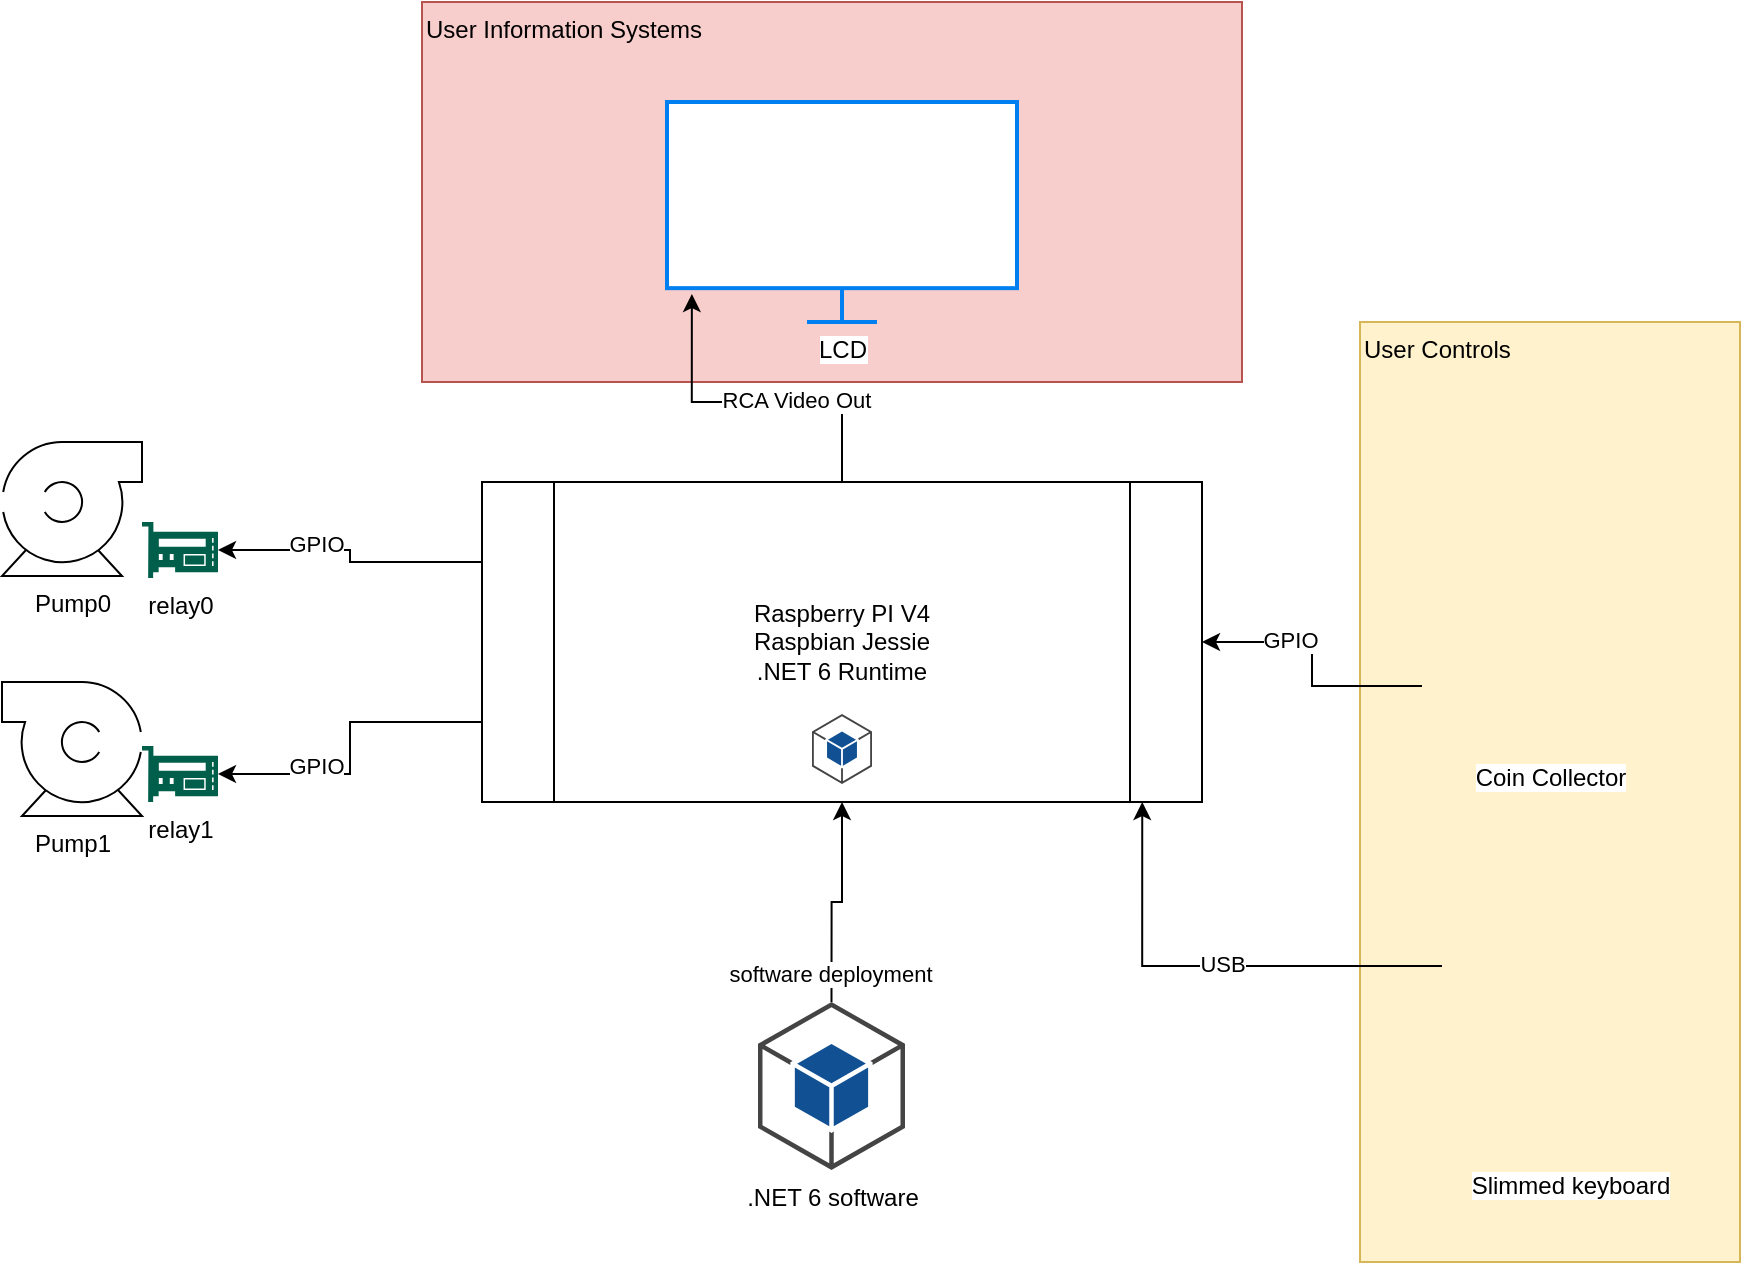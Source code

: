 <mxfile version="16.5.2" type="github">
  <diagram id="jge-4sbgDJD4wPyB6Gwo" name="Page-1">
    <mxGraphModel dx="1422" dy="786" grid="1" gridSize="10" guides="1" tooltips="1" connect="1" arrows="1" fold="1" page="1" pageScale="1" pageWidth="1169" pageHeight="827" math="0" shadow="0">
      <root>
        <mxCell id="0" />
        <mxCell id="1" parent="0" />
        <mxCell id="442QewrlNNe-WpyL2lVz-26" value="User Information Systems" style="rounded=0;whiteSpace=wrap;html=1;fillColor=#f8cecc;strokeColor=#b85450;verticalAlign=top;align=left;" vertex="1" parent="1">
          <mxGeometry x="380" y="40" width="410" height="190" as="geometry" />
        </mxCell>
        <mxCell id="442QewrlNNe-WpyL2lVz-25" value="User Controls" style="rounded=0;whiteSpace=wrap;html=1;fillColor=#fff2cc;strokeColor=#d6b656;verticalAlign=top;align=left;" vertex="1" parent="1">
          <mxGeometry x="849" y="200" width="190" height="470" as="geometry" />
        </mxCell>
        <mxCell id="442QewrlNNe-WpyL2lVz-3" value="" style="group" vertex="1" connectable="0" parent="1">
          <mxGeometry x="410" y="280" width="360" height="160" as="geometry" />
        </mxCell>
        <mxCell id="442QewrlNNe-WpyL2lVz-2" value="Raspberry PI V4&lt;br&gt;Raspbian Jessie&lt;br&gt;.NET 6 Runtime" style="shape=process;whiteSpace=wrap;html=1;backgroundOutline=1;" vertex="1" parent="442QewrlNNe-WpyL2lVz-3">
          <mxGeometry width="360" height="160" as="geometry" />
        </mxCell>
        <mxCell id="442QewrlNNe-WpyL2lVz-1" value="" style="shape=image;html=1;verticalAlign=top;verticalLabelPosition=bottom;labelBackgroundColor=#ffffff;imageAspect=0;aspect=fixed;image=https://cdn0.iconfinder.com/data/icons/font-awesome-brands-vol-2/512/raspberry-pi-128.png" vertex="1" parent="442QewrlNNe-WpyL2lVz-3">
          <mxGeometry x="270" y="109" width="49" height="49" as="geometry" />
        </mxCell>
        <mxCell id="442QewrlNNe-WpyL2lVz-27" value="" style="outlineConnect=0;dashed=0;verticalLabelPosition=bottom;verticalAlign=top;align=center;html=1;shape=mxgraph.aws3.android;fillColor=#115193;gradientColor=none;" vertex="1" parent="442QewrlNNe-WpyL2lVz-3">
          <mxGeometry x="165" y="116" width="30" height="35" as="geometry" />
        </mxCell>
        <mxCell id="442QewrlNNe-WpyL2lVz-5" style="edgeStyle=orthogonalEdgeStyle;rounded=0;orthogonalLoop=1;jettySize=auto;html=1;exitX=0.5;exitY=0;exitDx=0;exitDy=0;exitPerimeter=0;entryX=0.5;entryY=1;entryDx=0;entryDy=0;" edge="1" parent="1" source="442QewrlNNe-WpyL2lVz-4" target="442QewrlNNe-WpyL2lVz-2">
          <mxGeometry relative="1" as="geometry" />
        </mxCell>
        <mxCell id="442QewrlNNe-WpyL2lVz-6" value="software deployment" style="edgeLabel;html=1;align=center;verticalAlign=middle;resizable=0;points=[];" vertex="1" connectable="0" parent="442QewrlNNe-WpyL2lVz-5">
          <mxGeometry x="-0.734" y="1" relative="1" as="geometry">
            <mxPoint as="offset" />
          </mxGeometry>
        </mxCell>
        <mxCell id="442QewrlNNe-WpyL2lVz-4" value=".NET 6 software" style="outlineConnect=0;dashed=0;verticalLabelPosition=bottom;verticalAlign=top;align=center;html=1;shape=mxgraph.aws3.android;fillColor=#115193;gradientColor=none;" vertex="1" parent="1">
          <mxGeometry x="548" y="540" width="73.5" height="84" as="geometry" />
        </mxCell>
        <mxCell id="442QewrlNNe-WpyL2lVz-7" value="LCD" style="html=1;verticalLabelPosition=bottom;align=center;labelBackgroundColor=#ffffff;verticalAlign=top;strokeWidth=2;strokeColor=#0080F0;shadow=0;dashed=0;shape=mxgraph.ios7.icons.monitor;" vertex="1" parent="1">
          <mxGeometry x="502.5" y="90" width="175" height="110" as="geometry" />
        </mxCell>
        <mxCell id="442QewrlNNe-WpyL2lVz-8" value="Pump0" style="shape=mxgraph.pid.pumps.centrifugal_pump_1;html=1;pointerEvents=1;align=center;verticalLabelPosition=bottom;verticalAlign=top;dashed=0;" vertex="1" parent="1">
          <mxGeometry x="170" y="260" width="70" height="67" as="geometry" />
        </mxCell>
        <mxCell id="442QewrlNNe-WpyL2lVz-9" value="Pump1" style="shape=mxgraph.pid.pumps.centrifugal_pump_3;html=1;pointerEvents=1;align=center;verticalLabelPosition=bottom;verticalAlign=top;dashed=0;" vertex="1" parent="1">
          <mxGeometry x="170" y="380" width="70" height="67" as="geometry" />
        </mxCell>
        <mxCell id="442QewrlNNe-WpyL2lVz-10" style="edgeStyle=orthogonalEdgeStyle;rounded=0;orthogonalLoop=1;jettySize=auto;html=1;exitX=0.5;exitY=0;exitDx=0;exitDy=0;entryX=0.071;entryY=0.873;entryDx=0;entryDy=0;entryPerimeter=0;" edge="1" parent="1" source="442QewrlNNe-WpyL2lVz-2" target="442QewrlNNe-WpyL2lVz-7">
          <mxGeometry relative="1" as="geometry" />
        </mxCell>
        <mxCell id="442QewrlNNe-WpyL2lVz-11" value="RCA Video Out" style="edgeLabel;html=1;align=center;verticalAlign=middle;resizable=0;points=[];" vertex="1" connectable="0" parent="442QewrlNNe-WpyL2lVz-10">
          <mxGeometry x="-0.255" y="-1" relative="1" as="geometry">
            <mxPoint as="offset" />
          </mxGeometry>
        </mxCell>
        <mxCell id="442QewrlNNe-WpyL2lVz-12" value="relay0" style="sketch=0;pointerEvents=1;shadow=0;dashed=0;html=1;strokeColor=none;fillColor=#005F4B;labelPosition=center;verticalLabelPosition=bottom;verticalAlign=top;align=center;outlineConnect=0;shape=mxgraph.veeam2.hardware_controller;" vertex="1" parent="1">
          <mxGeometry x="240" y="300" width="38" height="28.0" as="geometry" />
        </mxCell>
        <mxCell id="442QewrlNNe-WpyL2lVz-13" value="relay1" style="sketch=0;pointerEvents=1;shadow=0;dashed=0;html=1;strokeColor=none;fillColor=#005F4B;labelPosition=center;verticalLabelPosition=bottom;verticalAlign=top;align=center;outlineConnect=0;shape=mxgraph.veeam2.hardware_controller;" vertex="1" parent="1">
          <mxGeometry x="240" y="412" width="38" height="28.0" as="geometry" />
        </mxCell>
        <mxCell id="442QewrlNNe-WpyL2lVz-14" style="edgeStyle=orthogonalEdgeStyle;rounded=0;orthogonalLoop=1;jettySize=auto;html=1;exitX=0;exitY=0.75;exitDx=0;exitDy=0;" edge="1" parent="1" source="442QewrlNNe-WpyL2lVz-2" target="442QewrlNNe-WpyL2lVz-13">
          <mxGeometry relative="1" as="geometry" />
        </mxCell>
        <mxCell id="442QewrlNNe-WpyL2lVz-15" value="GPIO" style="edgeLabel;html=1;align=center;verticalAlign=middle;resizable=0;points=[];" vertex="1" connectable="0" parent="442QewrlNNe-WpyL2lVz-14">
          <mxGeometry x="0.38" y="-4" relative="1" as="geometry">
            <mxPoint as="offset" />
          </mxGeometry>
        </mxCell>
        <mxCell id="442QewrlNNe-WpyL2lVz-16" style="edgeStyle=orthogonalEdgeStyle;rounded=0;orthogonalLoop=1;jettySize=auto;html=1;exitX=0;exitY=0.25;exitDx=0;exitDy=0;" edge="1" parent="1" source="442QewrlNNe-WpyL2lVz-2" target="442QewrlNNe-WpyL2lVz-12">
          <mxGeometry relative="1" as="geometry" />
        </mxCell>
        <mxCell id="442QewrlNNe-WpyL2lVz-17" value="GPIO" style="edgeLabel;html=1;align=center;verticalAlign=middle;resizable=0;points=[];" vertex="1" connectable="0" parent="442QewrlNNe-WpyL2lVz-16">
          <mxGeometry x="0.29" y="-3" relative="1" as="geometry">
            <mxPoint as="offset" />
          </mxGeometry>
        </mxCell>
        <mxCell id="442QewrlNNe-WpyL2lVz-19" style="edgeStyle=orthogonalEdgeStyle;rounded=0;orthogonalLoop=1;jettySize=auto;html=1;exitX=0;exitY=0.75;exitDx=0;exitDy=0;" edge="1" parent="1" source="442QewrlNNe-WpyL2lVz-18" target="442QewrlNNe-WpyL2lVz-2">
          <mxGeometry relative="1" as="geometry" />
        </mxCell>
        <mxCell id="442QewrlNNe-WpyL2lVz-20" value="GPIO" style="edgeLabel;html=1;align=center;verticalAlign=middle;resizable=0;points=[];" vertex="1" connectable="0" parent="442QewrlNNe-WpyL2lVz-19">
          <mxGeometry x="0.333" y="-1" relative="1" as="geometry">
            <mxPoint as="offset" />
          </mxGeometry>
        </mxCell>
        <mxCell id="442QewrlNNe-WpyL2lVz-18" value="Coin Collector" style="shape=image;html=1;verticalAlign=top;verticalLabelPosition=bottom;labelBackgroundColor=#ffffff;imageAspect=0;aspect=fixed;image=https://cdn0.iconfinder.com/data/icons/business-collection-2027/60/insert-coin-128.png" vertex="1" parent="1">
          <mxGeometry x="880" y="286" width="128" height="128" as="geometry" />
        </mxCell>
        <mxCell id="442QewrlNNe-WpyL2lVz-23" style="edgeStyle=orthogonalEdgeStyle;rounded=0;orthogonalLoop=1;jettySize=auto;html=1;exitX=0;exitY=0.25;exitDx=0;exitDy=0;entryX=0.917;entryY=1;entryDx=0;entryDy=0;entryPerimeter=0;" edge="1" parent="1" source="442QewrlNNe-WpyL2lVz-22" target="442QewrlNNe-WpyL2lVz-2">
          <mxGeometry relative="1" as="geometry" />
        </mxCell>
        <mxCell id="442QewrlNNe-WpyL2lVz-24" value="USB" style="edgeLabel;html=1;align=center;verticalAlign=middle;resizable=0;points=[];" vertex="1" connectable="0" parent="442QewrlNNe-WpyL2lVz-23">
          <mxGeometry x="-0.051" y="-1" relative="1" as="geometry">
            <mxPoint as="offset" />
          </mxGeometry>
        </mxCell>
        <mxCell id="442QewrlNNe-WpyL2lVz-22" value="Slimmed keyboard" style="shape=image;html=1;verticalAlign=top;verticalLabelPosition=bottom;labelBackgroundColor=#ffffff;imageAspect=0;aspect=fixed;image=https://cdn1.iconfinder.com/data/icons/science-technology-outline-24-px/24/Computer_device_computer_hardware_computer_keyboard_input_device_keyboard_-128.png" vertex="1" parent="1">
          <mxGeometry x="890" y="490" width="128" height="128" as="geometry" />
        </mxCell>
      </root>
    </mxGraphModel>
  </diagram>
</mxfile>
